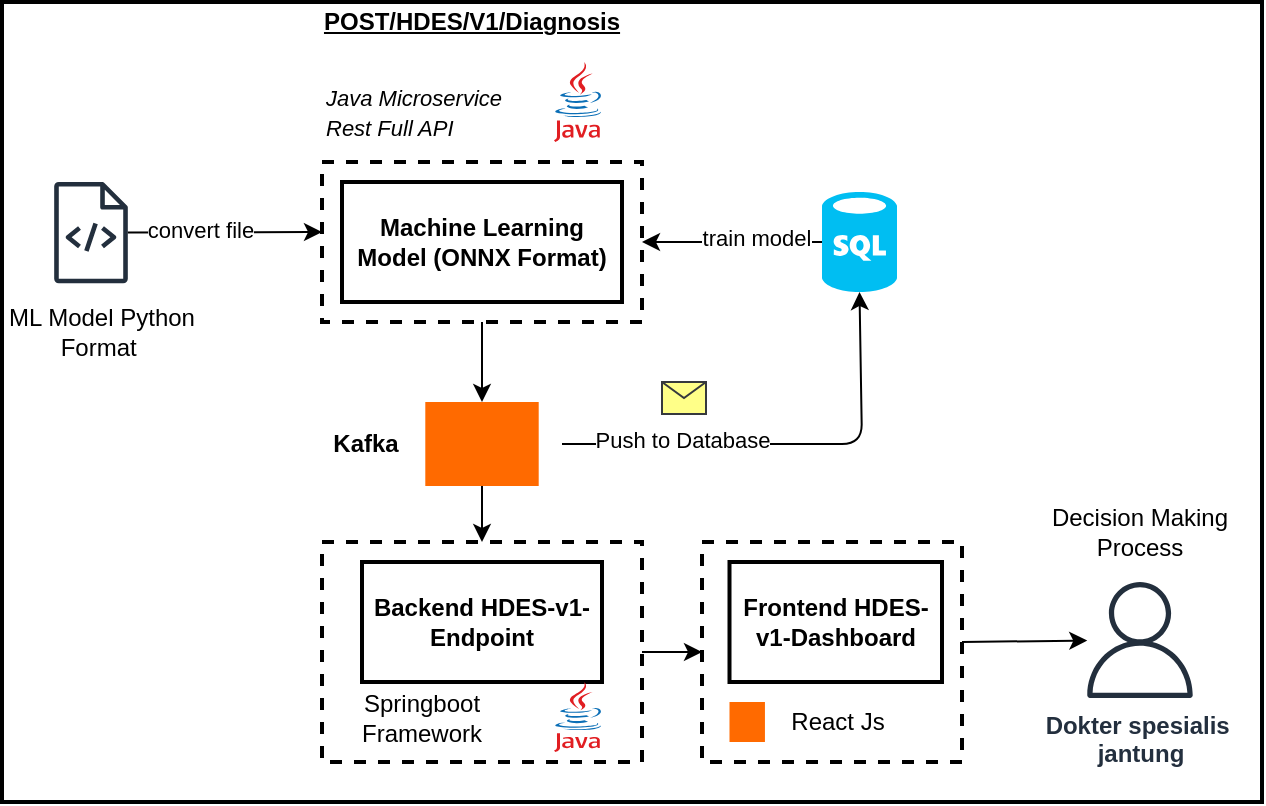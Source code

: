 <mxfile>
    <diagram id="WWN2ZLeY0AwL62TWaB0w" name="Workflow HDES">
        <mxGraphModel dx="1438" dy="483" grid="1" gridSize="10" guides="1" tooltips="1" connect="1" arrows="1" fold="1" page="0" pageScale="1" pageWidth="827" pageHeight="1169" background="none" math="0" shadow="0">
            <root>
                <mxCell id="0"/>
                <mxCell id="1" parent="0"/>
                <mxCell id="68" value="" style="group;movable=0;resizable=0;rotatable=0;deletable=0;editable=0;locked=1;connectable=0;" parent="1" vertex="1" connectable="0">
                    <mxGeometry x="-30" y="60" width="630" height="400" as="geometry"/>
                </mxCell>
                <mxCell id="2" value="&lt;b&gt;Machine Learning Model (ONNX Format)&lt;/b&gt;" style="rounded=0;whiteSpace=wrap;html=1;strokeWidth=2;movable=0;resizable=0;rotatable=0;deletable=0;editable=0;locked=1;connectable=0;" parent="68" vertex="1">
                    <mxGeometry x="170" y="90" width="140" height="60" as="geometry"/>
                </mxCell>
                <mxCell id="7" value="" style="rounded=0;whiteSpace=wrap;html=1;dashed=1;fillColor=none;strokeWidth=2;movable=0;resizable=0;rotatable=0;deletable=0;editable=0;locked=1;connectable=0;" parent="68" vertex="1">
                    <mxGeometry x="160" y="80" width="160" height="80" as="geometry"/>
                </mxCell>
                <mxCell id="8" value="&lt;i&gt;&lt;font style=&quot;font-size: 11px;&quot;&gt;Java Microservice Rest Full API&lt;/font&gt;&lt;/i&gt;" style="text;html=1;align=left;verticalAlign=middle;whiteSpace=wrap;rounded=0;movable=0;resizable=0;rotatable=0;deletable=0;editable=0;locked=1;connectable=0;" parent="68" vertex="1">
                    <mxGeometry x="160" y="40" width="100" height="30" as="geometry"/>
                </mxCell>
                <mxCell id="11" value="" style="dashed=0;outlineConnect=0;html=1;align=center;labelPosition=center;verticalLabelPosition=bottom;verticalAlign=top;shape=mxgraph.weblogos.java;movable=0;resizable=0;rotatable=0;deletable=0;editable=0;locked=1;connectable=0;" parent="68" vertex="1">
                    <mxGeometry x="276" y="30" width="24" height="40" as="geometry"/>
                </mxCell>
                <mxCell id="15" value="&lt;b&gt;&lt;u&gt;POST/HDES/V1/Diagnosis&lt;/u&gt;&lt;/b&gt;" style="text;html=1;align=center;verticalAlign=middle;whiteSpace=wrap;rounded=0;strokeWidth=2;movable=0;resizable=0;rotatable=0;deletable=0;editable=0;locked=1;connectable=0;" parent="68" vertex="1">
                    <mxGeometry x="160" width="150" height="20" as="geometry"/>
                </mxCell>
                <mxCell id="37" style="edgeStyle=none;html=1;entryX=1;entryY=0.5;entryDx=0;entryDy=0;movable=0;resizable=0;rotatable=0;deletable=0;editable=0;locked=1;connectable=0;" parent="68" source="36" target="7" edge="1">
                    <mxGeometry relative="1" as="geometry"/>
                </mxCell>
                <mxCell id="58" value="train model" style="edgeLabel;html=1;align=center;verticalAlign=middle;resizable=0;points=[];movable=0;rotatable=0;deletable=0;editable=0;locked=1;connectable=0;" parent="37" vertex="1" connectable="0">
                    <mxGeometry x="-0.267" y="-2" relative="1" as="geometry">
                        <mxPoint as="offset"/>
                    </mxGeometry>
                </mxCell>
                <mxCell id="36" value="" style="verticalLabelPosition=bottom;html=1;verticalAlign=top;align=center;strokeColor=none;fillColor=#00BEF2;shape=mxgraph.azure.sql_database;movable=0;resizable=0;rotatable=0;deletable=0;editable=0;locked=1;connectable=0;" parent="68" vertex="1">
                    <mxGeometry x="410" y="95" width="37.5" height="50" as="geometry"/>
                </mxCell>
                <mxCell id="43" style="edgeStyle=none;html=1;" parent="68" source="39" target="12" edge="1">
                    <mxGeometry relative="1" as="geometry"/>
                </mxCell>
                <mxCell id="39" value="" style="points=[];aspect=fixed;html=1;align=center;shadow=0;dashed=0;fillColor=#FF6A00;strokeColor=none;shape=mxgraph.alibaba_cloud.kafka;movable=0;resizable=0;rotatable=0;deletable=0;editable=0;locked=1;connectable=0;" parent="68" vertex="1">
                    <mxGeometry x="211.65" y="200" width="56.7" height="42" as="geometry"/>
                </mxCell>
                <mxCell id="41" value="" style="group;movable=0;resizable=0;rotatable=0;deletable=0;editable=0;locked=1;connectable=0;" parent="68" vertex="1" connectable="0">
                    <mxGeometry x="160" y="270" width="160" height="110" as="geometry"/>
                </mxCell>
                <mxCell id="6" value="&lt;b&gt;Backend HDES-v1-Endpoint&lt;/b&gt;" style="rounded=0;whiteSpace=wrap;html=1;strokeWidth=2;movable=0;resizable=0;rotatable=0;deletable=0;editable=0;locked=1;connectable=0;" parent="41" vertex="1">
                    <mxGeometry x="20" y="10" width="120" height="60" as="geometry"/>
                </mxCell>
                <mxCell id="12" value="" style="rounded=0;whiteSpace=wrap;html=1;fillColor=none;strokeWidth=2;dashed=1;movable=0;resizable=0;rotatable=0;deletable=0;editable=0;locked=1;connectable=0;" parent="41" vertex="1">
                    <mxGeometry width="160" height="110" as="geometry"/>
                </mxCell>
                <mxCell id="13" value="Springboot Framework" style="text;html=1;align=center;verticalAlign=middle;whiteSpace=wrap;rounded=0;movable=0;resizable=0;rotatable=0;deletable=0;editable=0;locked=1;connectable=0;" parent="41" vertex="1">
                    <mxGeometry x="20" y="72.5" width="60" height="30" as="geometry"/>
                </mxCell>
                <mxCell id="14" value="" style="dashed=0;outlineConnect=0;html=1;align=center;labelPosition=center;verticalLabelPosition=bottom;verticalAlign=top;shape=mxgraph.weblogos.java;movable=0;resizable=0;rotatable=0;deletable=0;editable=0;locked=1;connectable=0;" parent="41" vertex="1">
                    <mxGeometry x="116" y="70" width="24" height="35" as="geometry"/>
                </mxCell>
                <mxCell id="44" style="edgeStyle=none;html=1;" parent="68" source="7" edge="1">
                    <mxGeometry relative="1" as="geometry">
                        <mxPoint x="240" y="200" as="targetPoint"/>
                    </mxGeometry>
                </mxCell>
                <mxCell id="45" value="" style="endArrow=classic;html=1;entryX=0.5;entryY=1;entryDx=0;entryDy=0;entryPerimeter=0;movable=0;resizable=0;rotatable=0;deletable=0;editable=0;locked=1;connectable=0;" parent="68" target="36" edge="1">
                    <mxGeometry width="50" height="50" relative="1" as="geometry">
                        <mxPoint x="280" y="221" as="sourcePoint"/>
                        <mxPoint x="470" y="200" as="targetPoint"/>
                        <Array as="points">
                            <mxPoint x="430" y="221"/>
                        </Array>
                    </mxGeometry>
                </mxCell>
                <mxCell id="52" value="Push to Database" style="edgeLabel;html=1;align=center;verticalAlign=middle;resizable=0;points=[];" parent="45" vertex="1" connectable="0">
                    <mxGeometry x="-0.469" y="2" relative="1" as="geometry">
                        <mxPoint as="offset"/>
                    </mxGeometry>
                </mxCell>
                <mxCell id="46" value="&lt;b&gt;Kafka&lt;/b&gt;" style="text;html=1;align=center;verticalAlign=middle;whiteSpace=wrap;rounded=0;movable=0;resizable=0;rotatable=0;deletable=0;editable=0;locked=1;connectable=0;" parent="68" vertex="1">
                    <mxGeometry x="151.65" y="206" width="60" height="30" as="geometry"/>
                </mxCell>
                <mxCell id="50" value="" style="group;movable=0;resizable=0;rotatable=0;deletable=0;editable=0;locked=1;connectable=0;" parent="68" vertex="1" connectable="0">
                    <mxGeometry x="350" y="270" width="130" height="110" as="geometry"/>
                </mxCell>
                <mxCell id="34" value="&lt;b&gt;Frontend HDES-v1-Dashboard&lt;/b&gt;" style="rounded=0;whiteSpace=wrap;html=1;strokeWidth=2;movable=0;resizable=0;rotatable=0;deletable=0;editable=0;locked=1;connectable=0;" parent="50" vertex="1">
                    <mxGeometry x="13.75" y="10" width="106.25" height="60" as="geometry"/>
                </mxCell>
                <mxCell id="47" value="" style="rounded=0;whiteSpace=wrap;html=1;fillColor=none;strokeWidth=2;dashed=1;movable=0;resizable=0;rotatable=0;deletable=0;editable=0;locked=1;connectable=0;" parent="50" vertex="1">
                    <mxGeometry width="130" height="110" as="geometry"/>
                </mxCell>
                <mxCell id="48" value="" style="points=[];aspect=fixed;html=1;align=center;shadow=0;dashed=0;fillColor=#FF6A00;strokeColor=none;shape=mxgraph.alibaba_cloud.nodejs_performance_platform;movable=0;resizable=0;rotatable=0;deletable=0;editable=0;locked=1;connectable=0;" parent="50" vertex="1">
                    <mxGeometry x="13.75" y="80" width="17.72" height="20" as="geometry"/>
                </mxCell>
                <mxCell id="49" value="React Js" style="text;html=1;align=center;verticalAlign=middle;whiteSpace=wrap;rounded=0;movable=0;resizable=0;rotatable=0;deletable=0;editable=0;locked=1;connectable=0;" parent="50" vertex="1">
                    <mxGeometry x="37.5" y="75" width="60" height="30" as="geometry"/>
                </mxCell>
                <mxCell id="51" value="" style="endArrow=classic;html=1;exitX=1;exitY=0.5;exitDx=0;exitDy=0;movable=0;resizable=0;rotatable=0;deletable=0;editable=0;locked=1;connectable=0;" parent="68" source="12" target="47" edge="1">
                    <mxGeometry width="50" height="50" relative="1" as="geometry">
                        <mxPoint x="510" y="270" as="sourcePoint"/>
                        <mxPoint x="560" y="220" as="targetPoint"/>
                    </mxGeometry>
                </mxCell>
                <mxCell id="54" value="" style="sketch=0;outlineConnect=0;fontColor=#232F3E;gradientColor=none;fillColor=#232F3D;strokeColor=none;dashed=0;verticalLabelPosition=bottom;verticalAlign=top;align=center;html=1;fontSize=12;fontStyle=0;aspect=fixed;pointerEvents=1;shape=mxgraph.aws4.source_code;movable=0;resizable=0;rotatable=0;deletable=0;editable=0;locked=1;connectable=0;" parent="68" vertex="1">
                    <mxGeometry x="26" y="90" width="37" height="50.63" as="geometry"/>
                </mxCell>
                <mxCell id="55" value="ML Model Python Format&amp;nbsp;" style="text;html=1;align=center;verticalAlign=middle;whiteSpace=wrap;rounded=0;movable=0;resizable=0;rotatable=0;deletable=0;editable=0;locked=1;connectable=0;" parent="68" vertex="1">
                    <mxGeometry y="150" width="100" height="30" as="geometry"/>
                </mxCell>
                <mxCell id="56" value="" style="endArrow=classic;html=1;movable=0;resizable=0;rotatable=0;deletable=0;editable=0;locked=1;connectable=0;" parent="68" source="54" edge="1">
                    <mxGeometry width="50" height="50" relative="1" as="geometry">
                        <mxPoint x="40" y="280" as="sourcePoint"/>
                        <mxPoint x="160" y="115" as="targetPoint"/>
                    </mxGeometry>
                </mxCell>
                <mxCell id="57" value="convert file" style="edgeLabel;html=1;align=center;verticalAlign=middle;resizable=0;points=[];movable=0;rotatable=0;deletable=0;editable=0;locked=1;connectable=0;" parent="56" vertex="1" connectable="0">
                    <mxGeometry x="-0.257" y="1" relative="1" as="geometry">
                        <mxPoint as="offset"/>
                    </mxGeometry>
                </mxCell>
                <mxCell id="59" value="&lt;b&gt;Dokter spesialis&amp;nbsp;&lt;/b&gt;&lt;div&gt;&lt;b&gt;jantung&lt;/b&gt;&lt;/div&gt;" style="sketch=0;outlineConnect=0;fontColor=#232F3E;gradientColor=none;fillColor=#232F3D;strokeColor=none;dashed=0;verticalLabelPosition=bottom;verticalAlign=top;align=center;html=1;fontSize=12;fontStyle=0;aspect=fixed;pointerEvents=1;shape=mxgraph.aws4.user;movable=0;resizable=0;rotatable=0;deletable=0;editable=0;locked=1;connectable=0;" parent="68" vertex="1">
                    <mxGeometry x="540" y="290" width="58" height="58" as="geometry"/>
                </mxCell>
                <mxCell id="60" value="" style="endArrow=classic;html=1;flowAnimation=0;" parent="68" target="59" edge="1">
                    <mxGeometry width="50" height="50" relative="1" as="geometry">
                        <mxPoint x="480" y="320" as="sourcePoint"/>
                        <mxPoint x="510" y="410" as="targetPoint"/>
                    </mxGeometry>
                </mxCell>
                <mxCell id="61" value="Decision Making Process" style="text;html=1;align=center;verticalAlign=middle;whiteSpace=wrap;rounded=0;movable=0;resizable=0;rotatable=0;deletable=0;editable=0;locked=1;connectable=0;" parent="68" vertex="1">
                    <mxGeometry x="509" y="250" width="120" height="30" as="geometry"/>
                </mxCell>
                <mxCell id="62" value="" style="shape=message;html=1;html=1;outlineConnect=0;labelPosition=center;verticalLabelPosition=bottom;align=center;verticalAlign=top;fillColor=#ffff88;strokeColor=#36393d;movable=0;resizable=0;rotatable=0;deletable=0;editable=0;locked=1;connectable=0;" parent="68" vertex="1">
                    <mxGeometry x="330" y="190" width="22" height="16" as="geometry"/>
                </mxCell>
                <mxCell id="67" value="" style="rounded=0;whiteSpace=wrap;html=1;fillColor=none;strokeWidth=2;" parent="68" vertex="1">
                    <mxGeometry width="630" height="400" as="geometry"/>
                </mxCell>
            </root>
        </mxGraphModel>
    </diagram>
    <diagram id="ZSpWiCKX4axd1yfXHqF0" name="Page-2">
        <mxGraphModel dx="1038" dy="483" grid="1" gridSize="10" guides="1" tooltips="1" connect="1" arrows="1" fold="1" page="0" pageScale="1" pageWidth="827" pageHeight="1169" background="#ffffff" math="0" shadow="0">
            <root>
                <mxCell id="0"/>
                <mxCell id="1" parent="0"/>
                <mxCell id="rU6PQ_oLtcAtK2tbC03Q-13" style="edgeStyle=none;html=1;entryX=1;entryY=0.5;entryDx=0;entryDy=0;" edge="1" parent="1" source="rU6PQ_oLtcAtK2tbC03Q-11" target="rU6PQ_oLtcAtK2tbC03Q-6">
                    <mxGeometry relative="1" as="geometry"/>
                </mxCell>
                <mxCell id="rU6PQ_oLtcAtK2tbC03Q-14" style="edgeStyle=none;html=1;entryX=0.5;entryY=0;entryDx=0;entryDy=0;" edge="1" parent="1" source="rU6PQ_oLtcAtK2tbC03Q-11" target="gS5ThNLRFQCF0LhAy7nf-3">
                    <mxGeometry relative="1" as="geometry"/>
                </mxCell>
                <mxCell id="rU6PQ_oLtcAtK2tbC03Q-11" value="Stream predict data to kafka&amp;nbsp;" style="rounded=0;whiteSpace=wrap;html=1;align=right;" vertex="1" parent="1">
                    <mxGeometry x="390" y="355" width="200" height="60" as="geometry"/>
                </mxCell>
                <mxCell id="xoLwGvaTxts0wIHvpe3c-4" style="edgeStyle=none;html=1;" edge="1" parent="1" source="xoLwGvaTxts0wIHvpe3c-1" target="xoLwGvaTxts0wIHvpe3c-3">
                    <mxGeometry relative="1" as="geometry"/>
                </mxCell>
                <mxCell id="xoLwGvaTxts0wIHvpe3c-1" value="" style="sketch=0;pointerEvents=1;shadow=0;dashed=0;html=1;labelPosition=center;verticalLabelPosition=bottom;verticalAlign=top;outlineConnect=0;align=center;shape=mxgraph.office.users.csv_file;fillColor=#647687;fontColor=#ffffff;strokeColor=#314354;" vertex="1" parent="1">
                    <mxGeometry x="85.5" y="140" width="59" height="43" as="geometry"/>
                </mxCell>
                <mxCell id="xoLwGvaTxts0wIHvpe3c-2" value="Data Loader + Statifier" style="text;html=1;align=center;verticalAlign=middle;whiteSpace=wrap;rounded=0;" vertex="1" parent="1">
                    <mxGeometry x="70" y="211.5" width="90" height="30" as="geometry"/>
                </mxCell>
                <mxCell id="wBCWUL0VxSffL7oPlWII-1" style="edgeStyle=none;html=1;entryX=0;entryY=0.5;entryDx=0;entryDy=0;" edge="1" parent="1" source="xoLwGvaTxts0wIHvpe3c-3" target="Q5kEEGJlI2Rta7EmoA2h-1">
                    <mxGeometry relative="1" as="geometry"/>
                </mxCell>
                <mxCell id="rU6PQ_oLtcAtK2tbC03Q-21" style="edgeStyle=none;html=1;endArrow=none;endFill=0;startArrow=classic;startFill=1;" edge="1" parent="1" source="rU6PQ_oLtcAtK2tbC03Q-20" target="rU6PQ_oLtcAtK2tbC03Q-19">
                    <mxGeometry relative="1" as="geometry"/>
                </mxCell>
                <mxCell id="xoLwGvaTxts0wIHvpe3c-3" value="" style="sketch=0;outlineConnect=0;fontColor=#232F3E;gradientColor=none;fillColor=#232F3D;strokeColor=none;dashed=0;verticalLabelPosition=bottom;verticalAlign=top;align=center;html=1;fontSize=12;fontStyle=0;aspect=fixed;pointerEvents=1;shape=mxgraph.aws4.gear;" vertex="1" parent="1">
                    <mxGeometry x="190.01" y="127.5" width="68" height="68" as="geometry"/>
                </mxCell>
                <mxCell id="xoLwGvaTxts0wIHvpe3c-5" value="Machine Learning Models" style="text;html=1;align=center;verticalAlign=middle;whiteSpace=wrap;rounded=0;" vertex="1" parent="1">
                    <mxGeometry x="173.91" y="90" width="96.09" height="30" as="geometry"/>
                </mxCell>
                <mxCell id="hZ5s223zdJpx_qL5IX1A-3" style="edgeStyle=none;html=1;" edge="1" parent="1" source="hZ5s223zdJpx_qL5IX1A-1" target="hZ5s223zdJpx_qL5IX1A-2">
                    <mxGeometry relative="1" as="geometry"/>
                </mxCell>
                <mxCell id="rU6PQ_oLtcAtK2tbC03Q-12" style="edgeStyle=none;html=1;entryX=0.5;entryY=0;entryDx=0;entryDy=0;" edge="1" parent="1" source="hZ5s223zdJpx_qL5IX1A-1" target="rU6PQ_oLtcAtK2tbC03Q-11">
                    <mxGeometry relative="1" as="geometry"/>
                </mxCell>
                <mxCell id="hZ5s223zdJpx_qL5IX1A-1" value="" style="image;aspect=fixed;perimeter=ellipsePerimeter;html=1;align=center;shadow=0;dashed=0;fontColor=#4277BB;labelBackgroundColor=default;fontSize=12;spacingTop=3;image=img/lib/ibm/management/monitoring_metrics.svg;" vertex="1" parent="1">
                    <mxGeometry x="460" y="255.5" width="60" height="60" as="geometry"/>
                </mxCell>
                <mxCell id="hZ5s223zdJpx_qL5IX1A-2" value="" style="image;aspect=fixed;html=1;points=[];align=center;fontSize=12;image=img/lib/azure2/other/Grafana.svg;" vertex="1" parent="1">
                    <mxGeometry x="620" y="261" width="68" height="52.8" as="geometry"/>
                </mxCell>
                <mxCell id="hZ5s223zdJpx_qL5IX1A-4" value="Grafana + Monitoring Models&amp;nbsp;" style="text;html=1;align=center;verticalAlign=middle;whiteSpace=wrap;rounded=0;" vertex="1" parent="1">
                    <mxGeometry x="601" y="225.5" width="106" height="30" as="geometry"/>
                </mxCell>
                <mxCell id="hZ5s223zdJpx_qL5IX1A-5" style="edgeStyle=none;html=1;entryX=0.5;entryY=0;entryDx=0;entryDy=0;" edge="1" parent="1" source="gS5ThNLRFQCF0LhAy7nf-1" target="hZ5s223zdJpx_qL5IX1A-1">
                    <mxGeometry relative="1" as="geometry"/>
                </mxCell>
                <mxCell id="rU6PQ_oLtcAtK2tbC03Q-4" value="" style="group" vertex="1" connectable="0" parent="1">
                    <mxGeometry x="390" y="131.5" width="200" height="60" as="geometry"/>
                </mxCell>
                <mxCell id="Q5kEEGJlI2Rta7EmoA2h-1" value="" style="rounded=0;whiteSpace=wrap;html=1;container=0;" vertex="1" parent="rU6PQ_oLtcAtK2tbC03Q-4">
                    <mxGeometry width="200" height="60" as="geometry"/>
                </mxCell>
                <mxCell id="gS5ThNLRFQCF0LhAy7nf-2" value="" style="shape=image;verticalLabelPosition=bottom;verticalAlign=top;imageAspect=0;image=https://logos-world.net/wp-content/uploads/2021/10/Python-Emblem.png;" vertex="1" parent="rU6PQ_oLtcAtK2tbC03Q-4">
                    <mxGeometry x="10" y="15.25" width="41" height="33" as="geometry"/>
                </mxCell>
                <mxCell id="Q5kEEGJlI2Rta7EmoA2h-4" value="ONNX Conventer + API Deployer" style="text;html=1;align=center;verticalAlign=middle;whiteSpace=wrap;rounded=0;container=0;" vertex="1" parent="rU6PQ_oLtcAtK2tbC03Q-4">
                    <mxGeometry x="70" y="18.25" width="110" height="30" as="geometry"/>
                </mxCell>
                <mxCell id="rU6PQ_oLtcAtK2tbC03Q-6" value="PostgreSQL" style="shape=rect;fillColor=#0F62FE;aspect=fixed;resizable=0;labelPosition=center;verticalLabelPosition=bottom;align=center;verticalAlign=top;strokeColor=none;fontSize=14;" vertex="1" parent="1">
                    <mxGeometry x="300" y="361" width="48" height="48" as="geometry"/>
                </mxCell>
                <mxCell id="rU6PQ_oLtcAtK2tbC03Q-7" value="" style="fillColor=#ffffff;strokeColor=none;dashed=0;outlineConnect=0;html=1;labelPosition=center;verticalLabelPosition=bottom;verticalAlign=top;part=1;movable=0;resizable=0;rotatable=0;shape=mxgraph.ibm_cloud.database--postgresql" vertex="1" parent="rU6PQ_oLtcAtK2tbC03Q-6">
                    <mxGeometry width="24" height="24" relative="1" as="geometry">
                        <mxPoint x="12" y="12" as="offset"/>
                    </mxGeometry>
                </mxCell>
                <mxCell id="rU6PQ_oLtcAtK2tbC03Q-9" value="" style="points=[];aspect=fixed;html=1;align=center;shadow=0;dashed=0;fillColor=#FF6A00;strokeColor=none;shape=mxgraph.alibaba_cloud.kafka;" vertex="1" parent="1">
                    <mxGeometry x="400" y="374" width="29.7" height="22" as="geometry"/>
                </mxCell>
                <mxCell id="rU6PQ_oLtcAtK2tbC03Q-10" value="" style="group" vertex="1" connectable="0" parent="1">
                    <mxGeometry x="390" y="440" width="200" height="90" as="geometry"/>
                </mxCell>
                <mxCell id="gS5ThNLRFQCF0LhAy7nf-3" value="Backend&amp;nbsp; Endpoint&lt;div&gt;POST/HDES/v1/Diagnosis&lt;/div&gt;" style="rounded=0;whiteSpace=wrap;html=1;align=right;" vertex="1" parent="rU6PQ_oLtcAtK2tbC03Q-10">
                    <mxGeometry width="200.0" height="55" as="geometry"/>
                </mxCell>
                <mxCell id="rU6PQ_oLtcAtK2tbC03Q-1" value="" style="dashed=0;outlineConnect=0;html=1;align=center;labelPosition=center;verticalLabelPosition=bottom;verticalAlign=top;shape=mxgraph.weblogos.java" vertex="1" parent="rU6PQ_oLtcAtK2tbC03Q-10">
                    <mxGeometry x="10.526" width="31.579" height="50" as="geometry"/>
                </mxCell>
                <mxCell id="rU6PQ_oLtcAtK2tbC03Q-16" value="Kafka Topic: &quot;inference-result&quot;" style="text;whiteSpace=wrap;" vertex="1" parent="1">
                    <mxGeometry x="310" y="325" width="170" height="20" as="geometry"/>
                </mxCell>
                <mxCell id="rU6PQ_oLtcAtK2tbC03Q-22" style="edgeStyle=none;html=1;entryX=0;entryY=0.5;entryDx=0;entryDy=0;" edge="1" parent="1" source="rU6PQ_oLtcAtK2tbC03Q-23" target="hZ5s223zdJpx_qL5IX1A-1">
                    <mxGeometry relative="1" as="geometry"/>
                </mxCell>
                <mxCell id="rU6PQ_oLtcAtK2tbC03Q-19" value="" style="sketch=0;outlineConnect=0;fontColor=#232F3E;gradientColor=none;fillColor=#232F3D;strokeColor=none;dashed=0;verticalLabelPosition=bottom;verticalAlign=top;align=center;html=1;fontSize=12;fontStyle=0;aspect=fixed;pointerEvents=1;shape=mxgraph.aws4.logs;" vertex="1" parent="1">
                    <mxGeometry x="206.11" y="262.9" width="35.81" height="49" as="geometry"/>
                </mxCell>
                <mxCell id="rU6PQ_oLtcAtK2tbC03Q-24" value="" style="edgeStyle=none;html=1;entryX=0;entryY=0.5;entryDx=0;entryDy=0;" edge="1" parent="1" source="rU6PQ_oLtcAtK2tbC03Q-19" target="rU6PQ_oLtcAtK2tbC03Q-23">
                    <mxGeometry relative="1" as="geometry">
                        <mxPoint x="242" y="279" as="sourcePoint"/>
                        <mxPoint x="460" y="280" as="targetPoint"/>
                    </mxGeometry>
                </mxCell>
                <mxCell id="rU6PQ_oLtcAtK2tbC03Q-23" value="Monitoring Train models" style="text;html=1;align=center;verticalAlign=middle;resizable=0;points=[];autosize=1;strokeColor=none;fillColor=none;" vertex="1" parent="1">
                    <mxGeometry x="269.91" y="270.5" width="150" height="30" as="geometry"/>
                </mxCell>
                <mxCell id="rU6PQ_oLtcAtK2tbC03Q-26" value="" style="edgeStyle=none;html=1;entryX=0.5;entryY=0;entryDx=0;entryDy=0;" edge="1" parent="1" source="Q5kEEGJlI2Rta7EmoA2h-1" target="gS5ThNLRFQCF0LhAy7nf-1">
                    <mxGeometry relative="1" as="geometry">
                        <mxPoint x="490" y="212" as="sourcePoint"/>
                        <mxPoint x="490" y="250" as="targetPoint"/>
                    </mxGeometry>
                </mxCell>
                <mxCell id="gS5ThNLRFQCF0LhAy7nf-1" value="Metrics" style="text;html=1;align=center;verticalAlign=middle;whiteSpace=wrap;rounded=0;" vertex="1" parent="1">
                    <mxGeometry x="460" y="211.5" width="60" height="30" as="geometry"/>
                </mxCell>
                <mxCell id="rU6PQ_oLtcAtK2tbC03Q-29" value="" style="edgeStyle=none;html=1;endArrow=none;endFill=0;startArrow=classic;startFill=1;" edge="1" parent="1" source="xoLwGvaTxts0wIHvpe3c-3" target="rU6PQ_oLtcAtK2tbC03Q-20">
                    <mxGeometry relative="1" as="geometry">
                        <mxPoint x="223" y="194" as="sourcePoint"/>
                        <mxPoint x="224" y="254" as="targetPoint"/>
                    </mxGeometry>
                </mxCell>
                <mxCell id="rU6PQ_oLtcAtK2tbC03Q-20" value="Trainer Module" style="text;html=1;align=center;verticalAlign=middle;whiteSpace=wrap;rounded=0;" vertex="1" parent="1">
                    <mxGeometry x="195.01" y="216.5" width="58" height="25" as="geometry"/>
                </mxCell>
                <mxCell id="rU6PQ_oLtcAtK2tbC03Q-47" style="edgeStyle=none;html=1;" edge="1" parent="1" source="rU6PQ_oLtcAtK2tbC03Q-43" target="rU6PQ_oLtcAtK2tbC03Q-19">
                    <mxGeometry relative="1" as="geometry"/>
                </mxCell>
                <mxCell id="rU6PQ_oLtcAtK2tbC03Q-54" style="edgeStyle=none;html=1;entryX=0;entryY=0.5;entryDx=0;entryDy=0;endArrow=none;endFill=0;startArrow=classic;startFill=1;" edge="1" parent="1" source="rU6PQ_oLtcAtK2tbC03Q-43" target="rU6PQ_oLtcAtK2tbC03Q-6">
                    <mxGeometry relative="1" as="geometry"/>
                </mxCell>
                <mxCell id="rU6PQ_oLtcAtK2tbC03Q-43" value="" style="shape=datastore;whiteSpace=wrap;html=1;" vertex="1" parent="1">
                    <mxGeometry x="194.01" y="355" width="60" height="60" as="geometry"/>
                </mxCell>
                <mxCell id="rU6PQ_oLtcAtK2tbC03Q-44" value="Result Predict to Retrain model ML" style="text;html=1;align=center;verticalAlign=middle;whiteSpace=wrap;rounded=0;" vertex="1" parent="1">
                    <mxGeometry x="173.91" y="430" width="110" height="30" as="geometry"/>
                </mxCell>
                <mxCell id="rU6PQ_oLtcAtK2tbC03Q-51" style="edgeStyle=none;html=1;entryX=0.5;entryY=0;entryDx=0;entryDy=0;" edge="1" parent="1" source="gS5ThNLRFQCF0LhAy7nf-3" target="rU6PQ_oLtcAtK2tbC03Q-48">
                    <mxGeometry relative="1" as="geometry"/>
                </mxCell>
                <mxCell id="rU6PQ_oLtcAtK2tbC03Q-53" value="" style="group" vertex="1" connectable="0" parent="1">
                    <mxGeometry x="390" y="526" width="200" height="50" as="geometry"/>
                </mxCell>
                <mxCell id="rU6PQ_oLtcAtK2tbC03Q-48" value="Frontend React JS&lt;div&gt;Halaman page diagnosis&amp;nbsp;&lt;/div&gt;" style="rounded=0;whiteSpace=wrap;html=1;align=right;" vertex="1" parent="rU6PQ_oLtcAtK2tbC03Q-53">
                    <mxGeometry width="200" height="50" as="geometry"/>
                </mxCell>
                <mxCell id="rU6PQ_oLtcAtK2tbC03Q-49" value="" style="points=[];aspect=fixed;html=1;align=center;shadow=0;dashed=0;fillColor=#FF6A00;strokeColor=none;shape=mxgraph.alibaba_cloud.nodejs_performance_platform;" vertex="1" parent="rU6PQ_oLtcAtK2tbC03Q-53">
                    <mxGeometry x="14.286" y="10" width="25.314" height="28.571" as="geometry"/>
                </mxCell>
                <mxCell id="rU6PQ_oLtcAtK2tbC03Q-56" value="" style="sketch=0;outlineConnect=0;fontColor=#232F3E;gradientColor=none;fillColor=#232F3D;strokeColor=none;dashed=0;verticalLabelPosition=bottom;verticalAlign=top;align=center;html=1;fontSize=12;fontStyle=0;aspect=fixed;pointerEvents=1;shape=mxgraph.aws4.user;" vertex="1" parent="1">
                    <mxGeometry x="640" y="532" width="38" height="38" as="geometry"/>
                </mxCell>
                <mxCell id="rU6PQ_oLtcAtK2tbC03Q-57" value="Doctor Spesialis Jantung" style="text;html=1;align=center;verticalAlign=middle;whiteSpace=wrap;rounded=0;" vertex="1" parent="1">
                    <mxGeometry x="623.5" y="580" width="91" height="30" as="geometry"/>
                </mxCell>
                <mxCell id="rU6PQ_oLtcAtK2tbC03Q-58" style="edgeStyle=none;html=1;" edge="1" parent="1" source="rU6PQ_oLtcAtK2tbC03Q-48" target="rU6PQ_oLtcAtK2tbC03Q-56">
                    <mxGeometry relative="1" as="geometry"/>
                </mxCell>
                <mxCell id="rU6PQ_oLtcAtK2tbC03Q-59" value="" style="rounded=0;whiteSpace=wrap;html=1;fillColor=none;dashed=1;strokeWidth=2;" vertex="1" parent="1">
                    <mxGeometry x="40" y="60" width="680" height="450" as="geometry"/>
                </mxCell>
            </root>
        </mxGraphModel>
    </diagram>
</mxfile>